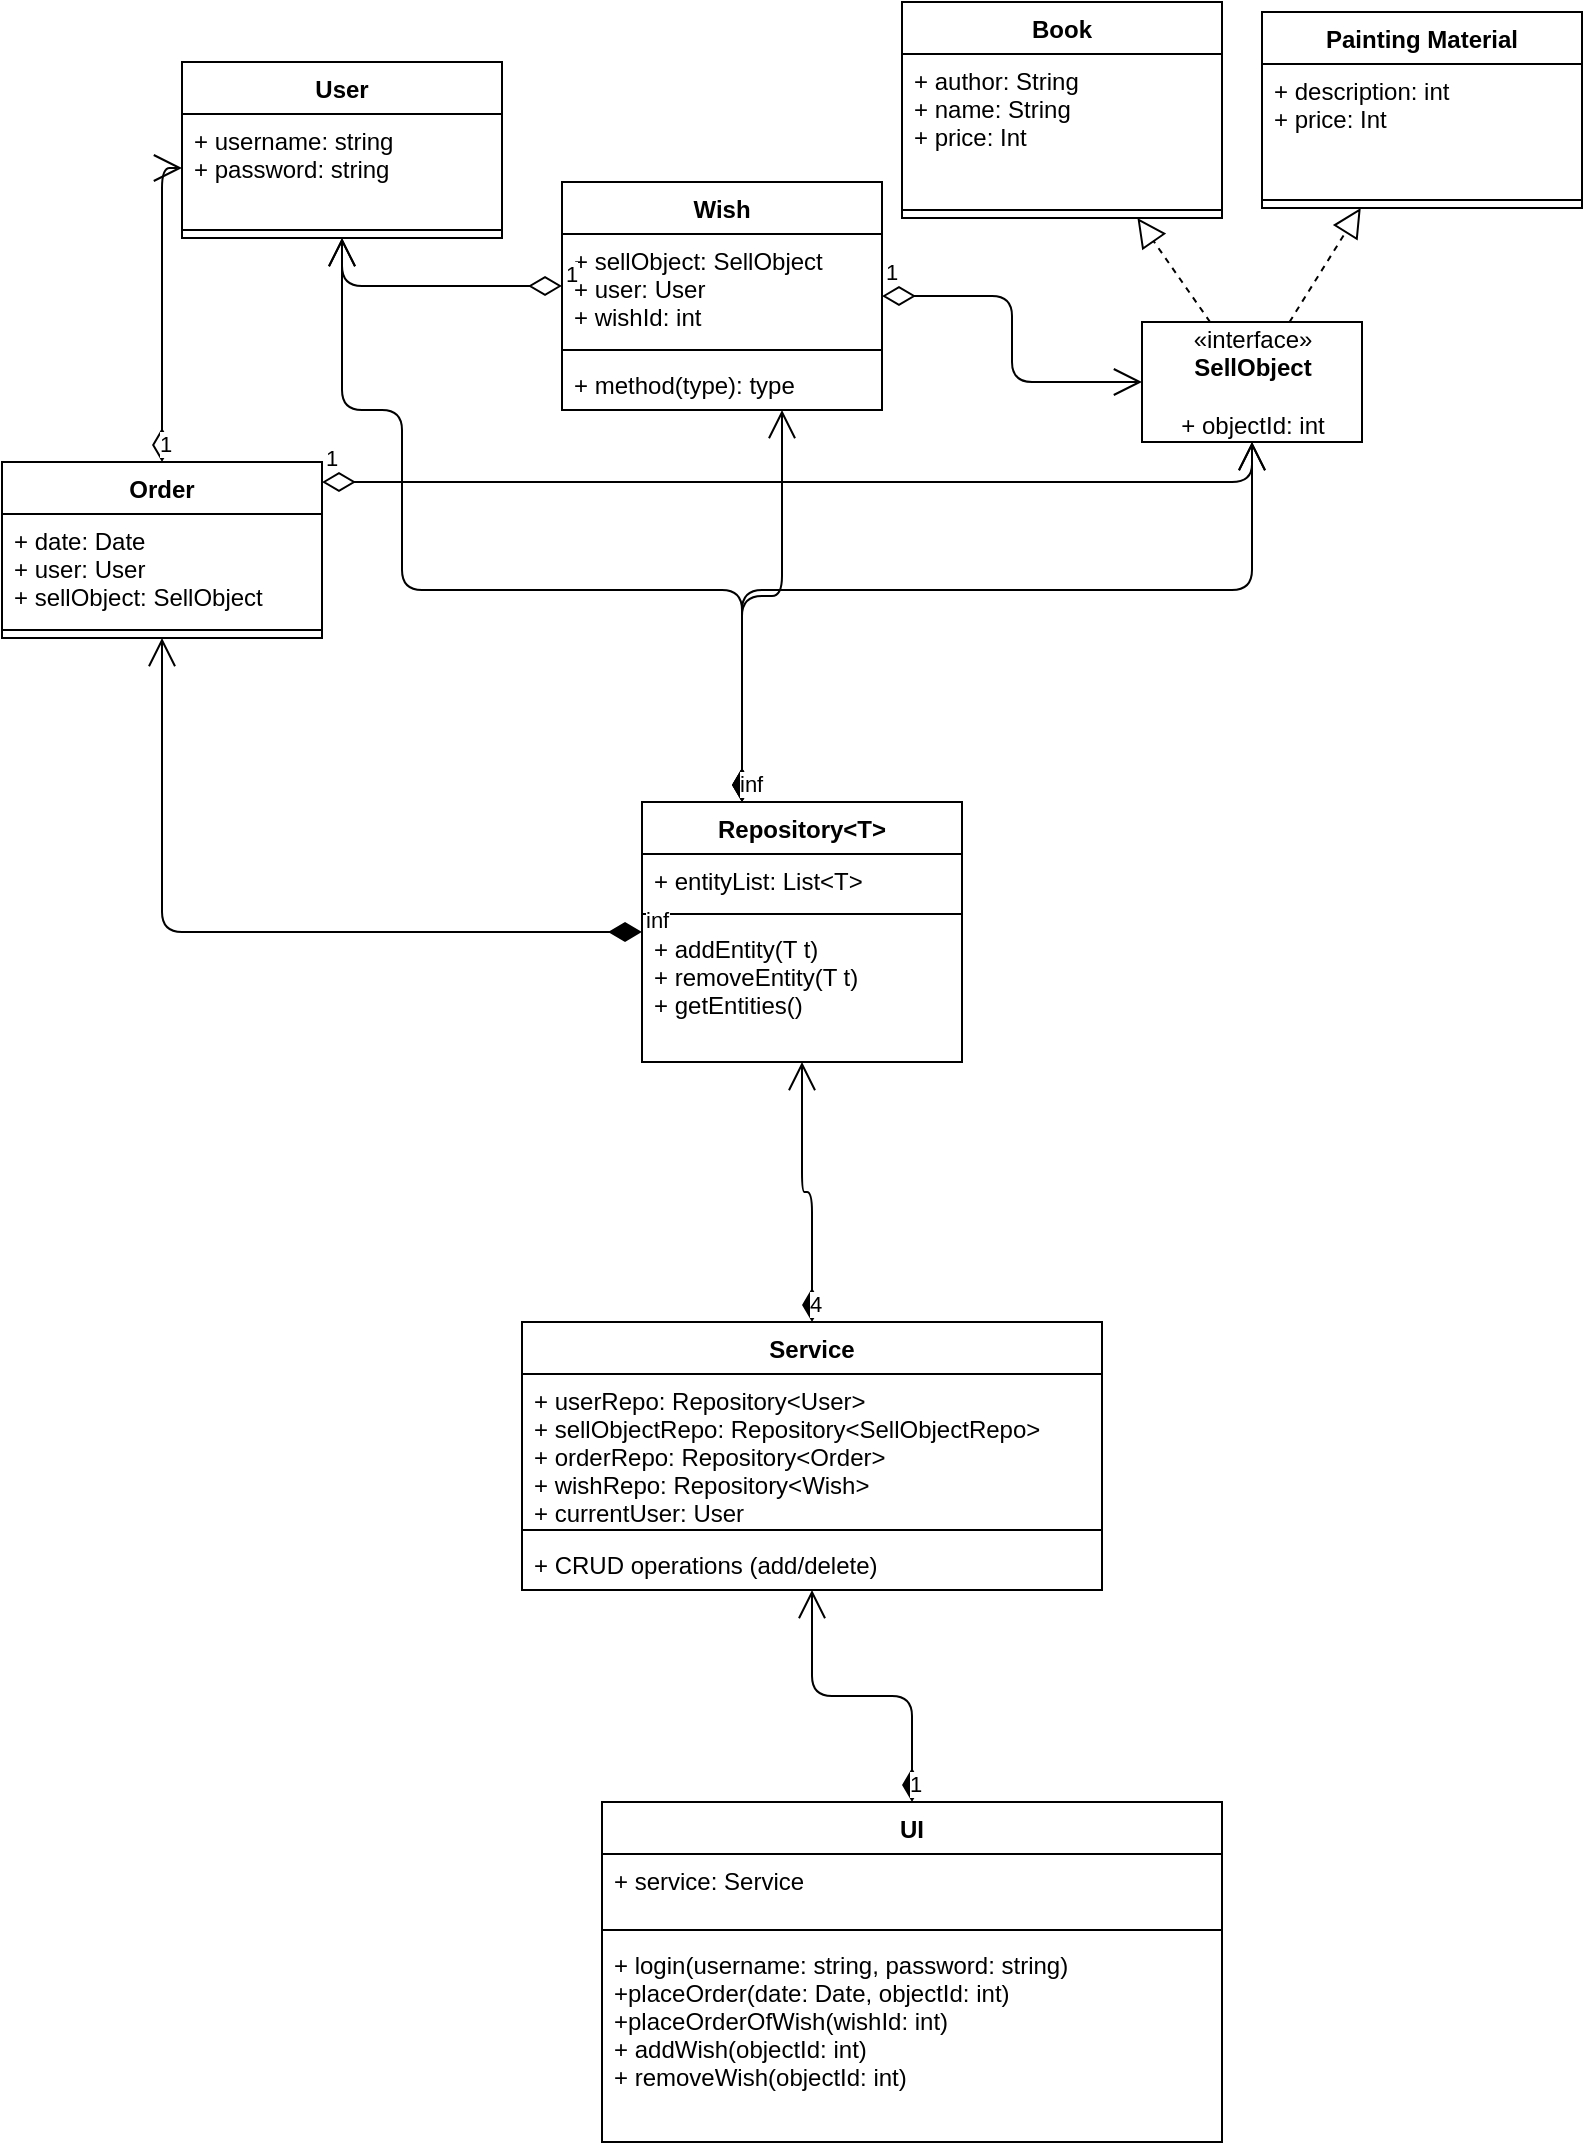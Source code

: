 <mxfile version="14.5.1" type="device"><diagram id="BSLksv-fKULFAPXIwed5" name="Page-1"><mxGraphModel dx="2031" dy="1090" grid="1" gridSize="10" guides="1" tooltips="1" connect="1" arrows="1" fold="1" page="1" pageScale="1" pageWidth="827" pageHeight="1169" math="0" shadow="0"><root><mxCell id="0"/><mxCell id="1" parent="0"/><mxCell id="_gGIaX94_Nzg9pHp4viS-1" value="User" style="swimlane;fontStyle=1;align=center;verticalAlign=top;childLayout=stackLayout;horizontal=1;startSize=26;horizontalStack=0;resizeParent=1;resizeParentMax=0;resizeLast=0;collapsible=1;marginBottom=0;" vertex="1" parent="1"><mxGeometry x="120" y="50" width="160" height="88" as="geometry"/></mxCell><mxCell id="_gGIaX94_Nzg9pHp4viS-2" value="+ username: string&#xA;+ password: string&#xA;" style="text;strokeColor=none;fillColor=none;align=left;verticalAlign=top;spacingLeft=4;spacingRight=4;overflow=hidden;rotatable=0;points=[[0,0.5],[1,0.5]];portConstraint=eastwest;" vertex="1" parent="_gGIaX94_Nzg9pHp4viS-1"><mxGeometry y="26" width="160" height="54" as="geometry"/></mxCell><mxCell id="_gGIaX94_Nzg9pHp4viS-3" value="" style="line;strokeWidth=1;fillColor=none;align=left;verticalAlign=middle;spacingTop=-1;spacingLeft=3;spacingRight=3;rotatable=0;labelPosition=right;points=[];portConstraint=eastwest;" vertex="1" parent="_gGIaX94_Nzg9pHp4viS-1"><mxGeometry y="80" width="160" height="8" as="geometry"/></mxCell><mxCell id="_gGIaX94_Nzg9pHp4viS-5" value="Repository&lt;T&gt;" style="swimlane;fontStyle=1;align=center;verticalAlign=top;childLayout=stackLayout;horizontal=1;startSize=26;horizontalStack=0;resizeParent=1;resizeParentMax=0;resizeLast=0;collapsible=1;marginBottom=0;" vertex="1" parent="1"><mxGeometry x="350" y="420" width="160" height="130" as="geometry"/></mxCell><mxCell id="_gGIaX94_Nzg9pHp4viS-6" value="+ entityList: List&lt;T&gt;&#xA;" style="text;strokeColor=none;fillColor=none;align=left;verticalAlign=top;spacingLeft=4;spacingRight=4;overflow=hidden;rotatable=0;points=[[0,0.5],[1,0.5]];portConstraint=eastwest;" vertex="1" parent="_gGIaX94_Nzg9pHp4viS-5"><mxGeometry y="26" width="160" height="26" as="geometry"/></mxCell><mxCell id="_gGIaX94_Nzg9pHp4viS-7" value="" style="line;strokeWidth=1;fillColor=none;align=left;verticalAlign=middle;spacingTop=-1;spacingLeft=3;spacingRight=3;rotatable=0;labelPosition=right;points=[];portConstraint=eastwest;" vertex="1" parent="_gGIaX94_Nzg9pHp4viS-5"><mxGeometry y="52" width="160" height="8" as="geometry"/></mxCell><mxCell id="_gGIaX94_Nzg9pHp4viS-8" value="+ addEntity(T t)&#xA;+ removeEntity(T t)&#xA;+ getEntities()&#xA;" style="text;strokeColor=none;fillColor=none;align=left;verticalAlign=top;spacingLeft=4;spacingRight=4;overflow=hidden;rotatable=0;points=[[0,0.5],[1,0.5]];portConstraint=eastwest;" vertex="1" parent="_gGIaX94_Nzg9pHp4viS-5"><mxGeometry y="60" width="160" height="70" as="geometry"/></mxCell><mxCell id="_gGIaX94_Nzg9pHp4viS-9" value="Order" style="swimlane;fontStyle=1;align=center;verticalAlign=top;childLayout=stackLayout;horizontal=1;startSize=26;horizontalStack=0;resizeParent=1;resizeParentMax=0;resizeLast=0;collapsible=1;marginBottom=0;" vertex="1" parent="1"><mxGeometry x="30" y="250" width="160" height="88" as="geometry"/></mxCell><mxCell id="_gGIaX94_Nzg9pHp4viS-10" value="+ date: Date&#xA;+ user: User&#xA;+ sellObject: SellObject&#xA;" style="text;strokeColor=none;fillColor=none;align=left;verticalAlign=top;spacingLeft=4;spacingRight=4;overflow=hidden;rotatable=0;points=[[0,0.5],[1,0.5]];portConstraint=eastwest;" vertex="1" parent="_gGIaX94_Nzg9pHp4viS-9"><mxGeometry y="26" width="160" height="54" as="geometry"/></mxCell><mxCell id="_gGIaX94_Nzg9pHp4viS-11" value="" style="line;strokeWidth=1;fillColor=none;align=left;verticalAlign=middle;spacingTop=-1;spacingLeft=3;spacingRight=3;rotatable=0;labelPosition=right;points=[];portConstraint=eastwest;" vertex="1" parent="_gGIaX94_Nzg9pHp4viS-9"><mxGeometry y="80" width="160" height="8" as="geometry"/></mxCell><mxCell id="_gGIaX94_Nzg9pHp4viS-12" value="«interface»&lt;br&gt;&lt;div&gt;&lt;b&gt;SellObject&lt;/b&gt;&lt;/div&gt;&lt;div&gt;&lt;br&gt;&lt;/div&gt;&lt;div&gt;+ objectId: int&lt;br&gt;&lt;/div&gt;" style="html=1;" vertex="1" parent="1"><mxGeometry x="600" y="180" width="110" height="60" as="geometry"/></mxCell><mxCell id="_gGIaX94_Nzg9pHp4viS-13" value="Book" style="swimlane;fontStyle=1;align=center;verticalAlign=top;childLayout=stackLayout;horizontal=1;startSize=26;horizontalStack=0;resizeParent=1;resizeParentMax=0;resizeLast=0;collapsible=1;marginBottom=0;" vertex="1" parent="1"><mxGeometry x="480" y="20" width="160" height="108" as="geometry"/></mxCell><mxCell id="_gGIaX94_Nzg9pHp4viS-14" value="+ author: String&#xA;+ name: String&#xA;+ price: Int&#xA;" style="text;strokeColor=none;fillColor=none;align=left;verticalAlign=top;spacingLeft=4;spacingRight=4;overflow=hidden;rotatable=0;points=[[0,0.5],[1,0.5]];portConstraint=eastwest;" vertex="1" parent="_gGIaX94_Nzg9pHp4viS-13"><mxGeometry y="26" width="160" height="74" as="geometry"/></mxCell><mxCell id="_gGIaX94_Nzg9pHp4viS-15" value="" style="line;strokeWidth=1;fillColor=none;align=left;verticalAlign=middle;spacingTop=-1;spacingLeft=3;spacingRight=3;rotatable=0;labelPosition=right;points=[];portConstraint=eastwest;" vertex="1" parent="_gGIaX94_Nzg9pHp4viS-13"><mxGeometry y="100" width="160" height="8" as="geometry"/></mxCell><mxCell id="_gGIaX94_Nzg9pHp4viS-17" value="Painting Material" style="swimlane;fontStyle=1;align=center;verticalAlign=top;childLayout=stackLayout;horizontal=1;startSize=26;horizontalStack=0;resizeParent=1;resizeParentMax=0;resizeLast=0;collapsible=1;marginBottom=0;" vertex="1" parent="1"><mxGeometry x="660" y="25" width="160" height="98" as="geometry"/></mxCell><mxCell id="_gGIaX94_Nzg9pHp4viS-18" value="+ description: int&#xA;+ price: Int&#xA;" style="text;strokeColor=none;fillColor=none;align=left;verticalAlign=top;spacingLeft=4;spacingRight=4;overflow=hidden;rotatable=0;points=[[0,0.5],[1,0.5]];portConstraint=eastwest;" vertex="1" parent="_gGIaX94_Nzg9pHp4viS-17"><mxGeometry y="26" width="160" height="64" as="geometry"/></mxCell><mxCell id="_gGIaX94_Nzg9pHp4viS-19" value="" style="line;strokeWidth=1;fillColor=none;align=left;verticalAlign=middle;spacingTop=-1;spacingLeft=3;spacingRight=3;rotatable=0;labelPosition=right;points=[];portConstraint=eastwest;" vertex="1" parent="_gGIaX94_Nzg9pHp4viS-17"><mxGeometry y="90" width="160" height="8" as="geometry"/></mxCell><mxCell id="_gGIaX94_Nzg9pHp4viS-21" value="" style="endArrow=block;dashed=1;endFill=0;endSize=12;html=1;" edge="1" parent="1" source="_gGIaX94_Nzg9pHp4viS-12" target="_gGIaX94_Nzg9pHp4viS-13"><mxGeometry width="160" relative="1" as="geometry"><mxPoint x="330" y="350" as="sourcePoint"/><mxPoint x="490" y="350" as="targetPoint"/></mxGeometry></mxCell><mxCell id="_gGIaX94_Nzg9pHp4viS-22" value="" style="endArrow=block;dashed=1;endFill=0;endSize=12;html=1;" edge="1" parent="1" source="_gGIaX94_Nzg9pHp4viS-12" target="_gGIaX94_Nzg9pHp4viS-17"><mxGeometry width="160" relative="1" as="geometry"><mxPoint x="649.818" y="170" as="sourcePoint"/><mxPoint x="596.095" y="106" as="targetPoint"/><Array as="points"/></mxGeometry></mxCell><mxCell id="_gGIaX94_Nzg9pHp4viS-23" value="1" style="endArrow=open;html=1;endSize=12;startArrow=diamondThin;startSize=14;startFill=0;edgeStyle=orthogonalEdgeStyle;align=left;verticalAlign=bottom;" edge="1" parent="1" source="_gGIaX94_Nzg9pHp4viS-9" target="_gGIaX94_Nzg9pHp4viS-2"><mxGeometry x="-1" y="3" relative="1" as="geometry"><mxPoint x="310" y="350" as="sourcePoint"/><mxPoint x="470" y="350" as="targetPoint"/></mxGeometry></mxCell><mxCell id="_gGIaX94_Nzg9pHp4viS-24" value="1" style="endArrow=open;html=1;endSize=12;startArrow=diamondThin;startSize=14;startFill=0;edgeStyle=orthogonalEdgeStyle;align=left;verticalAlign=bottom;" edge="1" parent="1" source="_gGIaX94_Nzg9pHp4viS-9" target="_gGIaX94_Nzg9pHp4viS-12"><mxGeometry x="-1" y="3" relative="1" as="geometry"><mxPoint x="400" y="180" as="sourcePoint"/><mxPoint x="280" y="103" as="targetPoint"/><Array as="points"><mxPoint x="655" y="260"/></Array></mxGeometry></mxCell><mxCell id="_gGIaX94_Nzg9pHp4viS-25" value="inf" style="endArrow=open;html=1;endSize=12;startArrow=diamondThin;startSize=14;startFill=1;edgeStyle=orthogonalEdgeStyle;align=left;verticalAlign=bottom;" edge="1" parent="1" source="_gGIaX94_Nzg9pHp4viS-5" target="_gGIaX94_Nzg9pHp4viS-9"><mxGeometry x="-1" y="3" relative="1" as="geometry"><mxPoint x="310" y="350" as="sourcePoint"/><mxPoint x="470" y="350" as="targetPoint"/></mxGeometry></mxCell><mxCell id="_gGIaX94_Nzg9pHp4viS-26" value="Service" style="swimlane;fontStyle=1;align=center;verticalAlign=top;childLayout=stackLayout;horizontal=1;startSize=26;horizontalStack=0;resizeParent=1;resizeParentMax=0;resizeLast=0;collapsible=1;marginBottom=0;" vertex="1" parent="1"><mxGeometry x="290" y="680" width="290" height="134" as="geometry"/></mxCell><mxCell id="_gGIaX94_Nzg9pHp4viS-27" value="+ userRepo: Repository&lt;User&gt;&#xA;+ sellObjectRepo: Repository&lt;SellObjectRepo&gt;&#xA;+ orderRepo: Repository&lt;Order&gt;&#xA;+ wishRepo: Repository&lt;Wish&gt;&#xA;+ currentUser: User&#xA;&#xA;" style="text;strokeColor=none;fillColor=none;align=left;verticalAlign=top;spacingLeft=4;spacingRight=4;overflow=hidden;rotatable=0;points=[[0,0.5],[1,0.5]];portConstraint=eastwest;" vertex="1" parent="_gGIaX94_Nzg9pHp4viS-26"><mxGeometry y="26" width="290" height="74" as="geometry"/></mxCell><mxCell id="_gGIaX94_Nzg9pHp4viS-28" value="" style="line;strokeWidth=1;fillColor=none;align=left;verticalAlign=middle;spacingTop=-1;spacingLeft=3;spacingRight=3;rotatable=0;labelPosition=right;points=[];portConstraint=eastwest;" vertex="1" parent="_gGIaX94_Nzg9pHp4viS-26"><mxGeometry y="100" width="290" height="8" as="geometry"/></mxCell><mxCell id="_gGIaX94_Nzg9pHp4viS-29" value="+ CRUD operations (add/delete)" style="text;strokeColor=none;fillColor=none;align=left;verticalAlign=top;spacingLeft=4;spacingRight=4;overflow=hidden;rotatable=0;points=[[0,0.5],[1,0.5]];portConstraint=eastwest;" vertex="1" parent="_gGIaX94_Nzg9pHp4viS-26"><mxGeometry y="108" width="290" height="26" as="geometry"/></mxCell><mxCell id="_gGIaX94_Nzg9pHp4viS-30" value="inf" style="endArrow=open;html=1;endSize=12;startArrow=diamondThin;startSize=14;startFill=1;edgeStyle=orthogonalEdgeStyle;align=left;verticalAlign=bottom;" edge="1" parent="1" source="_gGIaX94_Nzg9pHp4viS-5" target="_gGIaX94_Nzg9pHp4viS-1"><mxGeometry x="-1" y="3" relative="1" as="geometry"><mxPoint x="400" y="360" as="sourcePoint"/><mxPoint x="400" y="268" as="targetPoint"/><Array as="points"><mxPoint x="400" y="314"/><mxPoint x="230" y="314"/><mxPoint x="230" y="224"/><mxPoint x="200" y="224"/></Array></mxGeometry></mxCell><mxCell id="_gGIaX94_Nzg9pHp4viS-31" value="inf" style="endArrow=open;html=1;endSize=12;startArrow=diamondThin;startSize=14;startFill=1;edgeStyle=orthogonalEdgeStyle;align=left;verticalAlign=bottom;entryX=0.5;entryY=1;entryDx=0;entryDy=0;" edge="1" parent="1" source="_gGIaX94_Nzg9pHp4viS-5" target="_gGIaX94_Nzg9pHp4viS-12"><mxGeometry x="-1" y="3" relative="1" as="geometry"><mxPoint x="400" y="360" as="sourcePoint"/><mxPoint x="400" y="268" as="targetPoint"/><Array as="points"><mxPoint x="400" y="314"/><mxPoint x="655" y="314"/></Array></mxGeometry></mxCell><mxCell id="_gGIaX94_Nzg9pHp4viS-32" value="Wish" style="swimlane;fontStyle=1;align=center;verticalAlign=top;childLayout=stackLayout;horizontal=1;startSize=26;horizontalStack=0;resizeParent=1;resizeParentMax=0;resizeLast=0;collapsible=1;marginBottom=0;" vertex="1" parent="1"><mxGeometry x="310" y="110" width="160" height="114" as="geometry"/></mxCell><mxCell id="_gGIaX94_Nzg9pHp4viS-33" value="+ sellObject: SellObject&#xA;+ user: User&#xA;+ wishId: int&#xA;&#xA;" style="text;strokeColor=none;fillColor=none;align=left;verticalAlign=top;spacingLeft=4;spacingRight=4;overflow=hidden;rotatable=0;points=[[0,0.5],[1,0.5]];portConstraint=eastwest;" vertex="1" parent="_gGIaX94_Nzg9pHp4viS-32"><mxGeometry y="26" width="160" height="54" as="geometry"/></mxCell><mxCell id="_gGIaX94_Nzg9pHp4viS-34" value="" style="line;strokeWidth=1;fillColor=none;align=left;verticalAlign=middle;spacingTop=-1;spacingLeft=3;spacingRight=3;rotatable=0;labelPosition=right;points=[];portConstraint=eastwest;" vertex="1" parent="_gGIaX94_Nzg9pHp4viS-32"><mxGeometry y="80" width="160" height="8" as="geometry"/></mxCell><mxCell id="_gGIaX94_Nzg9pHp4viS-35" value="+ method(type): type" style="text;strokeColor=none;fillColor=none;align=left;verticalAlign=top;spacingLeft=4;spacingRight=4;overflow=hidden;rotatable=0;points=[[0,0.5],[1,0.5]];portConstraint=eastwest;" vertex="1" parent="_gGIaX94_Nzg9pHp4viS-32"><mxGeometry y="88" width="160" height="26" as="geometry"/></mxCell><mxCell id="_gGIaX94_Nzg9pHp4viS-37" value="1" style="endArrow=open;html=1;endSize=12;startArrow=diamondThin;startSize=14;startFill=0;edgeStyle=orthogonalEdgeStyle;align=left;verticalAlign=bottom;" edge="1" parent="1" source="_gGIaX94_Nzg9pHp4viS-32" target="_gGIaX94_Nzg9pHp4viS-1"><mxGeometry x="-1" y="3" relative="1" as="geometry"><mxPoint x="310" y="370" as="sourcePoint"/><mxPoint x="470" y="370" as="targetPoint"/><Array as="points"><mxPoint x="200" y="162"/></Array></mxGeometry></mxCell><mxCell id="_gGIaX94_Nzg9pHp4viS-38" value="1" style="endArrow=open;html=1;endSize=12;startArrow=diamondThin;startSize=14;startFill=0;edgeStyle=orthogonalEdgeStyle;align=left;verticalAlign=bottom;" edge="1" parent="1" source="_gGIaX94_Nzg9pHp4viS-32" target="_gGIaX94_Nzg9pHp4viS-12"><mxGeometry x="-1" y="3" relative="1" as="geometry"><mxPoint x="100" y="178" as="sourcePoint"/><mxPoint x="230" y="150" as="targetPoint"/></mxGeometry></mxCell><mxCell id="_gGIaX94_Nzg9pHp4viS-40" value="inf" style="endArrow=open;html=1;endSize=12;startArrow=diamondThin;startSize=14;startFill=1;edgeStyle=orthogonalEdgeStyle;align=left;verticalAlign=bottom;" edge="1" parent="1" source="_gGIaX94_Nzg9pHp4viS-5" target="_gGIaX94_Nzg9pHp4viS-32"><mxGeometry x="-1" y="3" relative="1" as="geometry"><mxPoint x="400" y="420" as="sourcePoint"/><mxPoint x="655" y="240" as="targetPoint"/><Array as="points"><mxPoint x="400" y="317"/><mxPoint x="420" y="317"/></Array></mxGeometry></mxCell><mxCell id="_gGIaX94_Nzg9pHp4viS-41" value="4" style="endArrow=open;html=1;endSize=12;startArrow=diamondThin;startSize=14;startFill=1;edgeStyle=orthogonalEdgeStyle;align=left;verticalAlign=bottom;" edge="1" parent="1" source="_gGIaX94_Nzg9pHp4viS-26" target="_gGIaX94_Nzg9pHp4viS-5"><mxGeometry x="-1" y="3" relative="1" as="geometry"><mxPoint x="310" y="590" as="sourcePoint"/><mxPoint x="470" y="590" as="targetPoint"/></mxGeometry></mxCell><mxCell id="_gGIaX94_Nzg9pHp4viS-43" value="UI" style="swimlane;fontStyle=1;align=center;verticalAlign=top;childLayout=stackLayout;horizontal=1;startSize=26;horizontalStack=0;resizeParent=1;resizeParentMax=0;resizeLast=0;collapsible=1;marginBottom=0;" vertex="1" parent="1"><mxGeometry x="330" y="920" width="310" height="170" as="geometry"/></mxCell><mxCell id="_gGIaX94_Nzg9pHp4viS-44" value="+ service: Service" style="text;strokeColor=none;fillColor=none;align=left;verticalAlign=top;spacingLeft=4;spacingRight=4;overflow=hidden;rotatable=0;points=[[0,0.5],[1,0.5]];portConstraint=eastwest;" vertex="1" parent="_gGIaX94_Nzg9pHp4viS-43"><mxGeometry y="26" width="310" height="34" as="geometry"/></mxCell><mxCell id="_gGIaX94_Nzg9pHp4viS-45" value="" style="line;strokeWidth=1;fillColor=none;align=left;verticalAlign=middle;spacingTop=-1;spacingLeft=3;spacingRight=3;rotatable=0;labelPosition=right;points=[];portConstraint=eastwest;" vertex="1" parent="_gGIaX94_Nzg9pHp4viS-43"><mxGeometry y="60" width="310" height="8" as="geometry"/></mxCell><mxCell id="_gGIaX94_Nzg9pHp4viS-46" value="+ login(username: string, password: string)&#xA;+placeOrder(date: Date, objectId: int)&#xA;+placeOrderOfWish(wishId: int)&#xA;+ addWish(objectId: int)&#xA;+ removeWish(objectId: int)&#xA;" style="text;strokeColor=none;fillColor=none;align=left;verticalAlign=top;spacingLeft=4;spacingRight=4;overflow=hidden;rotatable=0;points=[[0,0.5],[1,0.5]];portConstraint=eastwest;" vertex="1" parent="_gGIaX94_Nzg9pHp4viS-43"><mxGeometry y="68" width="310" height="102" as="geometry"/></mxCell><mxCell id="_gGIaX94_Nzg9pHp4viS-47" value="1" style="endArrow=open;html=1;endSize=12;startArrow=diamondThin;startSize=14;startFill=1;edgeStyle=orthogonalEdgeStyle;align=left;verticalAlign=bottom;" edge="1" parent="1" source="_gGIaX94_Nzg9pHp4viS-43" target="_gGIaX94_Nzg9pHp4viS-26"><mxGeometry x="-1" y="3" relative="1" as="geometry"><mxPoint x="310" y="800" as="sourcePoint"/><mxPoint x="470" y="800" as="targetPoint"/></mxGeometry></mxCell></root></mxGraphModel></diagram></mxfile>
